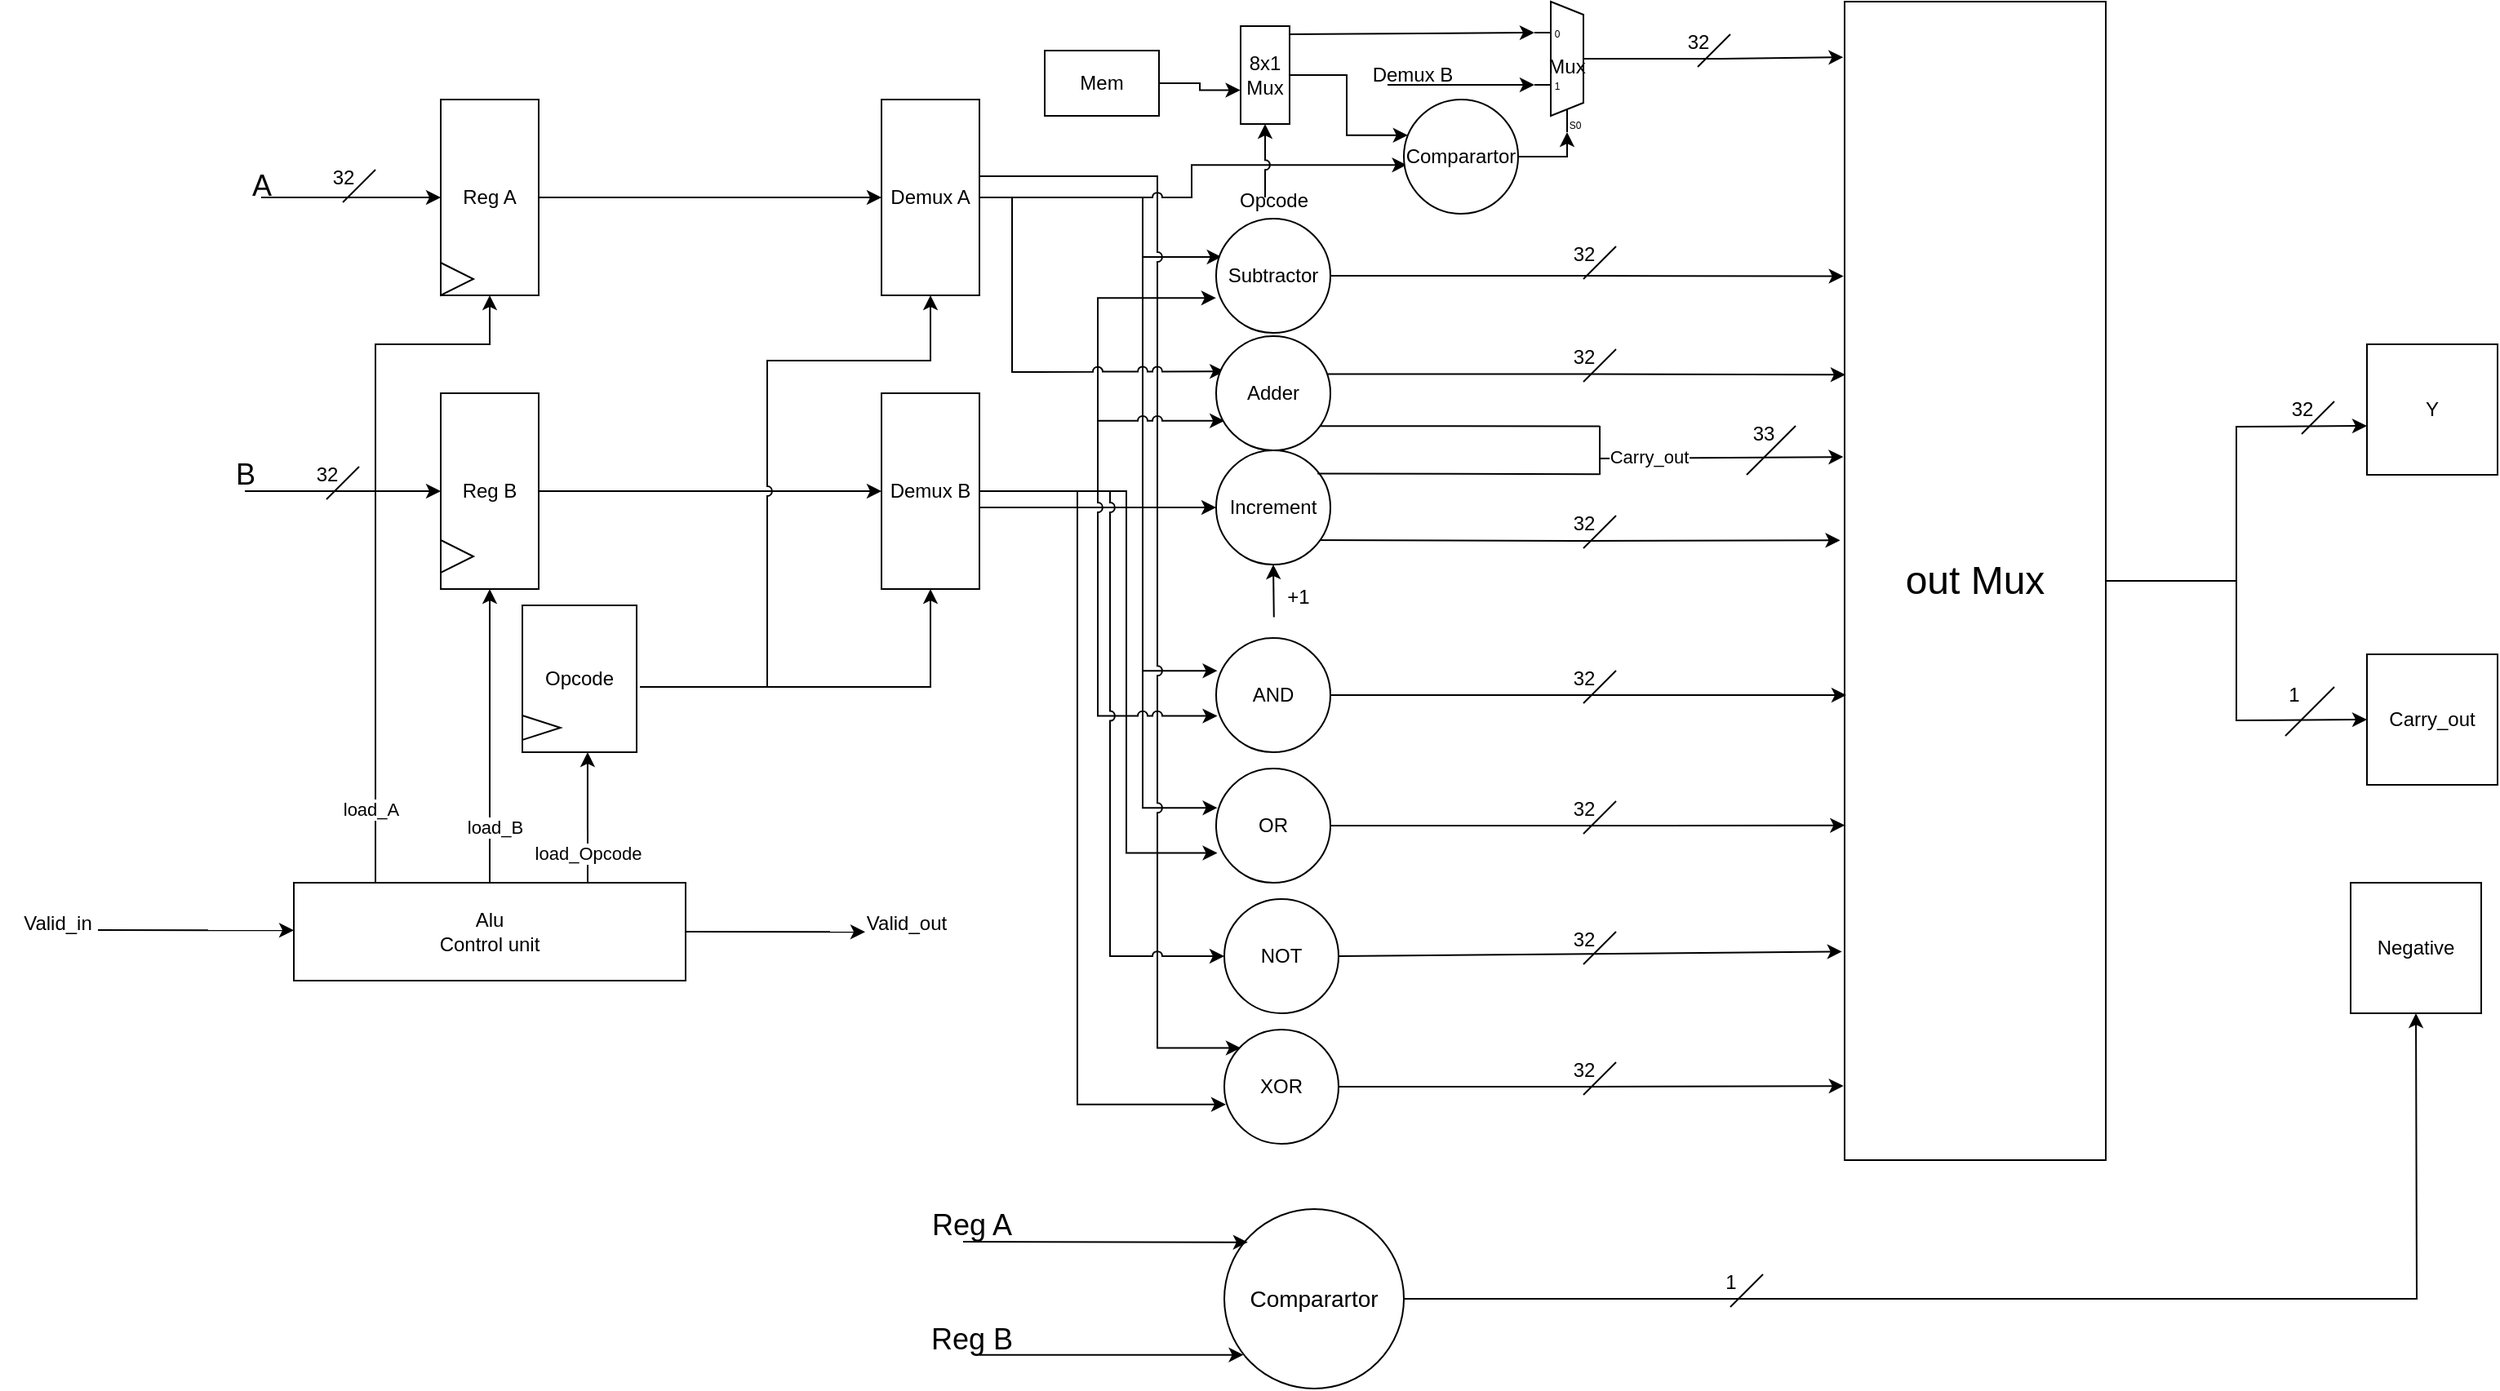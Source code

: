 <mxfile version="26.1.2">
  <diagram name="Page-1" id="53TEYDo6qviIUdf_4lef">
    <mxGraphModel dx="3024" dy="1652" grid="1" gridSize="10" guides="1" tooltips="1" connect="1" arrows="1" fold="1" page="1" pageScale="1" pageWidth="2336" pageHeight="1654" math="0" shadow="0">
      <root>
        <mxCell id="0" />
        <mxCell id="1" parent="0" />
        <mxCell id="QgVTkhxCrHXW8KOB9V6D-4" value="" style="group" vertex="1" connectable="0" parent="1">
          <mxGeometry x="570" y="360" width="60" height="120" as="geometry" />
        </mxCell>
        <mxCell id="QgVTkhxCrHXW8KOB9V6D-1" value="Reg A" style="rounded=0;whiteSpace=wrap;html=1;direction=south;movable=1;resizable=1;rotatable=1;deletable=1;editable=1;locked=0;connectable=1;container=0;" vertex="1" parent="QgVTkhxCrHXW8KOB9V6D-4">
          <mxGeometry y="-10" width="60" height="120" as="geometry" />
        </mxCell>
        <mxCell id="QgVTkhxCrHXW8KOB9V6D-2" value="" style="triangle;whiteSpace=wrap;html=1;movable=1;resizable=1;rotatable=1;deletable=1;editable=1;locked=0;connectable=1;container=0;" vertex="1" parent="QgVTkhxCrHXW8KOB9V6D-4">
          <mxGeometry y="90" width="20" height="20" as="geometry" />
        </mxCell>
        <mxCell id="QgVTkhxCrHXW8KOB9V6D-5" value="" style="group" vertex="1" connectable="0" parent="1">
          <mxGeometry x="570" y="530" width="60" height="120" as="geometry" />
        </mxCell>
        <mxCell id="QgVTkhxCrHXW8KOB9V6D-6" value="Reg B" style="rounded=0;whiteSpace=wrap;html=1;direction=south;movable=1;resizable=1;rotatable=1;deletable=1;editable=1;locked=0;connectable=1;container=0;" vertex="1" parent="QgVTkhxCrHXW8KOB9V6D-5">
          <mxGeometry width="60" height="120" as="geometry" />
        </mxCell>
        <mxCell id="QgVTkhxCrHXW8KOB9V6D-7" value="" style="triangle;whiteSpace=wrap;html=1;movable=1;resizable=1;rotatable=1;deletable=1;editable=1;locked=0;connectable=1;container=0;" vertex="1" parent="QgVTkhxCrHXW8KOB9V6D-5">
          <mxGeometry y="90" width="20" height="20" as="geometry" />
        </mxCell>
        <mxCell id="QgVTkhxCrHXW8KOB9V6D-14" style="edgeStyle=orthogonalEdgeStyle;rounded=0;orthogonalLoop=1;jettySize=auto;html=1;exitX=0.75;exitY=1;exitDx=0;exitDy=0;entryX=1;entryY=0.5;entryDx=0;entryDy=0;jumpStyle=arc;" edge="1" parent="1" target="QgVTkhxCrHXW8KOB9V6D-1">
          <mxGeometry relative="1" as="geometry">
            <mxPoint x="530" y="830" as="sourcePoint" />
            <mxPoint x="607.5" y="470" as="targetPoint" />
            <Array as="points">
              <mxPoint x="530" y="500" />
              <mxPoint x="600" y="500" />
            </Array>
          </mxGeometry>
        </mxCell>
        <mxCell id="QgVTkhxCrHXW8KOB9V6D-27" value="load_A" style="edgeLabel;html=1;align=center;verticalAlign=middle;resizable=0;points=[];" vertex="1" connectable="0" parent="QgVTkhxCrHXW8KOB9V6D-14">
          <mxGeometry x="-0.791" y="3" relative="1" as="geometry">
            <mxPoint as="offset" />
          </mxGeometry>
        </mxCell>
        <mxCell id="QgVTkhxCrHXW8KOB9V6D-23" style="edgeStyle=orthogonalEdgeStyle;rounded=0;orthogonalLoop=1;jettySize=auto;html=1;entryX=1;entryY=0.5;entryDx=0;entryDy=0;" edge="1" parent="1" source="QgVTkhxCrHXW8KOB9V6D-8" target="QgVTkhxCrHXW8KOB9V6D-6">
          <mxGeometry relative="1" as="geometry" />
        </mxCell>
        <mxCell id="QgVTkhxCrHXW8KOB9V6D-28" value="load_B" style="edgeLabel;html=1;align=center;verticalAlign=middle;resizable=0;points=[];" vertex="1" connectable="0" parent="QgVTkhxCrHXW8KOB9V6D-23">
          <mxGeometry x="-0.62" y="-3" relative="1" as="geometry">
            <mxPoint as="offset" />
          </mxGeometry>
        </mxCell>
        <mxCell id="QgVTkhxCrHXW8KOB9V6D-25" style="edgeStyle=orthogonalEdgeStyle;rounded=0;orthogonalLoop=1;jettySize=auto;html=1;exitX=0.25;exitY=1;exitDx=0;exitDy=0;entryX=1;entryY=0.429;entryDx=0;entryDy=0;entryPerimeter=0;" edge="1" parent="1" source="QgVTkhxCrHXW8KOB9V6D-8" target="QgVTkhxCrHXW8KOB9V6D-156">
          <mxGeometry relative="1" as="geometry">
            <mxPoint x="660" y="750" as="targetPoint" />
          </mxGeometry>
        </mxCell>
        <mxCell id="QgVTkhxCrHXW8KOB9V6D-29" value="load_Opcode" style="edgeLabel;html=1;align=center;verticalAlign=middle;resizable=0;points=[];" vertex="1" connectable="0" parent="QgVTkhxCrHXW8KOB9V6D-25">
          <mxGeometry x="-0.556" relative="1" as="geometry">
            <mxPoint as="offset" />
          </mxGeometry>
        </mxCell>
        <mxCell id="QgVTkhxCrHXW8KOB9V6D-8" value="&lt;div&gt;Alu&lt;/div&gt;Control unit" style="rounded=0;whiteSpace=wrap;html=1;direction=west;" vertex="1" parent="1">
          <mxGeometry x="480" y="830" width="240" height="60" as="geometry" />
        </mxCell>
        <mxCell id="QgVTkhxCrHXW8KOB9V6D-10" value="" style="endArrow=classic;html=1;rounded=0;" edge="1" parent="1">
          <mxGeometry width="50" height="50" relative="1" as="geometry">
            <mxPoint x="460" y="410" as="sourcePoint" />
            <mxPoint x="570" y="410" as="targetPoint" />
          </mxGeometry>
        </mxCell>
        <mxCell id="QgVTkhxCrHXW8KOB9V6D-11" value="&lt;font style=&quot;font-size: 18px;&quot;&gt;A&lt;/font&gt;" style="text;html=1;align=center;verticalAlign=middle;resizable=0;points=[];autosize=1;strokeColor=none;fillColor=none;" vertex="1" parent="1">
          <mxGeometry x="440" y="383" width="40" height="40" as="geometry" />
        </mxCell>
        <mxCell id="QgVTkhxCrHXW8KOB9V6D-12" value="" style="endArrow=classic;html=1;rounded=0;entryX=0.5;entryY=1;entryDx=0;entryDy=0;exitX=0.5;exitY=0.75;exitDx=0;exitDy=0;exitPerimeter=0;" edge="1" parent="1" source="QgVTkhxCrHXW8KOB9V6D-13" target="QgVTkhxCrHXW8KOB9V6D-6">
          <mxGeometry width="50" height="50" relative="1" as="geometry">
            <mxPoint x="480" y="590" as="sourcePoint" />
            <mxPoint x="560" y="680" as="targetPoint" />
          </mxGeometry>
        </mxCell>
        <mxCell id="QgVTkhxCrHXW8KOB9V6D-13" value="&lt;font style=&quot;font-size: 18px;&quot;&gt;B&lt;/font&gt;" style="text;html=1;align=center;verticalAlign=middle;resizable=0;points=[];autosize=1;strokeColor=none;fillColor=none;" vertex="1" parent="1">
          <mxGeometry x="430" y="560" width="40" height="40" as="geometry" />
        </mxCell>
        <mxCell id="QgVTkhxCrHXW8KOB9V6D-16" value="" style="endArrow=none;html=1;rounded=0;" edge="1" parent="1">
          <mxGeometry width="50" height="50" relative="1" as="geometry">
            <mxPoint x="530" y="393" as="sourcePoint" />
            <mxPoint x="510" y="413" as="targetPoint" />
          </mxGeometry>
        </mxCell>
        <mxCell id="QgVTkhxCrHXW8KOB9V6D-17" value="32" style="text;html=1;align=center;verticalAlign=middle;resizable=0;points=[];autosize=1;strokeColor=none;fillColor=none;" vertex="1" parent="1">
          <mxGeometry x="490" y="383" width="40" height="30" as="geometry" />
        </mxCell>
        <mxCell id="QgVTkhxCrHXW8KOB9V6D-18" value="" style="endArrow=none;html=1;rounded=0;" edge="1" parent="1">
          <mxGeometry width="50" height="50" relative="1" as="geometry">
            <mxPoint x="520" y="575" as="sourcePoint" />
            <mxPoint x="500" y="595" as="targetPoint" />
          </mxGeometry>
        </mxCell>
        <mxCell id="QgVTkhxCrHXW8KOB9V6D-19" value="32" style="text;html=1;align=center;verticalAlign=middle;resizable=0;points=[];autosize=1;strokeColor=none;fillColor=none;" vertex="1" parent="1">
          <mxGeometry x="480" y="565" width="40" height="30" as="geometry" />
        </mxCell>
        <mxCell id="QgVTkhxCrHXW8KOB9V6D-38" style="edgeStyle=orthogonalEdgeStyle;rounded=0;orthogonalLoop=1;jettySize=auto;html=1;entryX=1;entryY=0.5;entryDx=0;entryDy=0;" edge="1" parent="1" target="QgVTkhxCrHXW8KOB9V6D-34">
          <mxGeometry relative="1" as="geometry">
            <mxPoint x="692" y="710" as="sourcePoint" />
            <Array as="points">
              <mxPoint x="702" y="710" />
              <mxPoint x="870" y="710" />
            </Array>
          </mxGeometry>
        </mxCell>
        <mxCell id="QgVTkhxCrHXW8KOB9V6D-47" style="edgeStyle=orthogonalEdgeStyle;rounded=0;orthogonalLoop=1;jettySize=auto;html=1;entryX=0.048;entryY=0.335;entryDx=0;entryDy=0;entryPerimeter=0;" edge="1" parent="1" source="QgVTkhxCrHXW8KOB9V6D-32" target="QgVTkhxCrHXW8KOB9V6D-132">
          <mxGeometry relative="1" as="geometry">
            <mxPoint x="1020" y="452.25" as="targetPoint" />
            <Array as="points">
              <mxPoint x="1000" y="410" />
              <mxPoint x="1000" y="447" />
            </Array>
          </mxGeometry>
        </mxCell>
        <mxCell id="QgVTkhxCrHXW8KOB9V6D-57" style="edgeStyle=orthogonalEdgeStyle;rounded=0;orthogonalLoop=1;jettySize=auto;html=1;entryX=0.011;entryY=0.287;entryDx=0;entryDy=0;entryPerimeter=0;jumpStyle=arc;" edge="1" parent="1" source="QgVTkhxCrHXW8KOB9V6D-32" target="QgVTkhxCrHXW8KOB9V6D-142">
          <mxGeometry relative="1" as="geometry">
            <mxPoint x="1020" y="689.25" as="targetPoint" />
            <Array as="points">
              <mxPoint x="1000" y="410" />
              <mxPoint x="1000" y="700" />
            </Array>
          </mxGeometry>
        </mxCell>
        <mxCell id="QgVTkhxCrHXW8KOB9V6D-59" style="edgeStyle=orthogonalEdgeStyle;rounded=0;orthogonalLoop=1;jettySize=auto;html=1;entryX=0.011;entryY=0.344;entryDx=0;entryDy=0;entryPerimeter=0;" edge="1" parent="1" source="QgVTkhxCrHXW8KOB9V6D-32" target="QgVTkhxCrHXW8KOB9V6D-143">
          <mxGeometry relative="1" as="geometry">
            <mxPoint x="1015" y="779.25" as="targetPoint" />
            <Array as="points">
              <mxPoint x="1000" y="410" />
              <mxPoint x="1000" y="784" />
            </Array>
          </mxGeometry>
        </mxCell>
        <mxCell id="QgVTkhxCrHXW8KOB9V6D-63" style="edgeStyle=orthogonalEdgeStyle;rounded=0;orthogonalLoop=1;jettySize=auto;html=1;entryX=0.014;entryY=0.347;entryDx=0;entryDy=0;entryPerimeter=0;jumpStyle=arc;exitX=0.407;exitY=0;exitDx=0;exitDy=0;exitPerimeter=0;" edge="1" parent="1" source="QgVTkhxCrHXW8KOB9V6D-32">
          <mxGeometry relative="1" as="geometry">
            <mxPoint x="909.02" y="396.997" as="sourcePoint" />
            <mxPoint x="1060" y="931.26" as="targetPoint" />
            <Array as="points">
              <mxPoint x="900" y="397" />
              <mxPoint x="1009" y="397" />
              <mxPoint x="1009" y="931" />
            </Array>
          </mxGeometry>
        </mxCell>
        <mxCell id="QgVTkhxCrHXW8KOB9V6D-72" style="edgeStyle=orthogonalEdgeStyle;rounded=0;orthogonalLoop=1;jettySize=auto;html=1;entryX=0.026;entryY=0.573;entryDx=0;entryDy=0;entryPerimeter=0;jumpStyle=arc;" edge="1" parent="1" source="QgVTkhxCrHXW8KOB9V6D-32" target="QgVTkhxCrHXW8KOB9V6D-159">
          <mxGeometry relative="1" as="geometry">
            <mxPoint x="1150" y="390.25" as="targetPoint" />
          </mxGeometry>
        </mxCell>
        <mxCell id="QgVTkhxCrHXW8KOB9V6D-32" value="Demux A" style="rounded=0;whiteSpace=wrap;html=1;direction=south;" vertex="1" parent="1">
          <mxGeometry x="840" y="350" width="60" height="120" as="geometry" />
        </mxCell>
        <mxCell id="QgVTkhxCrHXW8KOB9V6D-33" style="edgeStyle=orthogonalEdgeStyle;rounded=0;orthogonalLoop=1;jettySize=auto;html=1;entryX=0.5;entryY=1;entryDx=0;entryDy=0;" edge="1" parent="1" source="QgVTkhxCrHXW8KOB9V6D-1" target="QgVTkhxCrHXW8KOB9V6D-32">
          <mxGeometry relative="1" as="geometry" />
        </mxCell>
        <mxCell id="QgVTkhxCrHXW8KOB9V6D-48" style="edgeStyle=orthogonalEdgeStyle;rounded=0;orthogonalLoop=1;jettySize=auto;html=1;entryX=-0.001;entryY=0.694;entryDx=0;entryDy=0;entryPerimeter=0;" edge="1" parent="1" source="QgVTkhxCrHXW8KOB9V6D-34" target="QgVTkhxCrHXW8KOB9V6D-132">
          <mxGeometry relative="1" as="geometry">
            <mxPoint x="1020" y="470.75" as="targetPoint" />
          </mxGeometry>
        </mxCell>
        <mxCell id="QgVTkhxCrHXW8KOB9V6D-53" style="edgeStyle=orthogonalEdgeStyle;rounded=0;orthogonalLoop=1;jettySize=auto;html=1;entryX=0.073;entryY=0.741;entryDx=0;entryDy=0;entryPerimeter=0;jumpStyle=arc;" edge="1" parent="1" source="QgVTkhxCrHXW8KOB9V6D-34" target="QgVTkhxCrHXW8KOB9V6D-133">
          <mxGeometry relative="1" as="geometry">
            <mxPoint x="1020" y="520.75" as="targetPoint" />
          </mxGeometry>
        </mxCell>
        <mxCell id="QgVTkhxCrHXW8KOB9V6D-54" style="edgeStyle=orthogonalEdgeStyle;rounded=0;orthogonalLoop=1;jettySize=auto;html=1;entryX=0;entryY=0.5;entryDx=0;entryDy=0;" edge="1" parent="1" source="QgVTkhxCrHXW8KOB9V6D-34" target="QgVTkhxCrHXW8KOB9V6D-137">
          <mxGeometry relative="1" as="geometry">
            <mxPoint x="1020" y="627.5" as="targetPoint" />
            <Array as="points">
              <mxPoint x="1045" y="600" />
              <mxPoint x="1045" y="600" />
            </Array>
          </mxGeometry>
        </mxCell>
        <mxCell id="QgVTkhxCrHXW8KOB9V6D-58" style="edgeStyle=orthogonalEdgeStyle;rounded=0;orthogonalLoop=1;jettySize=auto;html=1;entryX=0.011;entryY=0.683;entryDx=0;entryDy=0;entryPerimeter=0;jumpStyle=arc;" edge="1" parent="1" source="QgVTkhxCrHXW8KOB9V6D-34" target="QgVTkhxCrHXW8KOB9V6D-142">
          <mxGeometry relative="1" as="geometry">
            <mxPoint x="1020" y="707.75" as="targetPoint" />
          </mxGeometry>
        </mxCell>
        <mxCell id="QgVTkhxCrHXW8KOB9V6D-60" style="edgeStyle=orthogonalEdgeStyle;rounded=0;orthogonalLoop=1;jettySize=auto;html=1;entryX=0.011;entryY=0.74;entryDx=0;entryDy=0;entryPerimeter=0;" edge="1" parent="1" source="QgVTkhxCrHXW8KOB9V6D-34" target="QgVTkhxCrHXW8KOB9V6D-143">
          <mxGeometry relative="1" as="geometry">
            <mxPoint x="1015" y="797.75" as="targetPoint" />
            <Array as="points">
              <mxPoint x="990" y="590" />
              <mxPoint x="990" y="812" />
            </Array>
          </mxGeometry>
        </mxCell>
        <mxCell id="QgVTkhxCrHXW8KOB9V6D-62" style="edgeStyle=orthogonalEdgeStyle;rounded=0;orthogonalLoop=1;jettySize=auto;html=1;entryX=0;entryY=0.5;entryDx=0;entryDy=0;jumpStyle=arc;" edge="1" parent="1" source="QgVTkhxCrHXW8KOB9V6D-34" target="QgVTkhxCrHXW8KOB9V6D-146">
          <mxGeometry relative="1" as="geometry">
            <mxPoint x="1015" y="869.25" as="targetPoint" />
            <Array as="points">
              <mxPoint x="980" y="590" />
              <mxPoint x="980" y="875" />
            </Array>
          </mxGeometry>
        </mxCell>
        <mxCell id="QgVTkhxCrHXW8KOB9V6D-64" style="edgeStyle=orthogonalEdgeStyle;rounded=0;orthogonalLoop=1;jettySize=auto;html=1;entryX=0.014;entryY=0.656;entryDx=0;entryDy=0;entryPerimeter=0;" edge="1" parent="1" source="QgVTkhxCrHXW8KOB9V6D-34" target="QgVTkhxCrHXW8KOB9V6D-147">
          <mxGeometry relative="1" as="geometry">
            <mxPoint x="1020" y="977.75" as="targetPoint" />
            <Array as="points">
              <mxPoint x="960" y="590" />
              <mxPoint x="960" y="966" />
            </Array>
          </mxGeometry>
        </mxCell>
        <mxCell id="QgVTkhxCrHXW8KOB9V6D-34" value="Demux B" style="rounded=0;whiteSpace=wrap;html=1;direction=south;" vertex="1" parent="1">
          <mxGeometry x="840" y="530" width="60" height="120" as="geometry" />
        </mxCell>
        <mxCell id="QgVTkhxCrHXW8KOB9V6D-35" style="edgeStyle=orthogonalEdgeStyle;rounded=0;orthogonalLoop=1;jettySize=auto;html=1;entryX=0.5;entryY=1;entryDx=0;entryDy=0;" edge="1" parent="1" source="QgVTkhxCrHXW8KOB9V6D-6" target="QgVTkhxCrHXW8KOB9V6D-34">
          <mxGeometry relative="1" as="geometry" />
        </mxCell>
        <mxCell id="QgVTkhxCrHXW8KOB9V6D-39" value="" style="endArrow=classic;html=1;rounded=0;entryX=1;entryY=0.5;entryDx=0;entryDy=0;jumpStyle=arc;" edge="1" parent="1" target="QgVTkhxCrHXW8KOB9V6D-32">
          <mxGeometry width="50" height="50" relative="1" as="geometry">
            <mxPoint x="770" y="710" as="sourcePoint" />
            <mxPoint x="860" y="470" as="targetPoint" />
            <Array as="points">
              <mxPoint x="770" y="510" />
              <mxPoint x="870" y="510" />
            </Array>
          </mxGeometry>
        </mxCell>
        <mxCell id="QgVTkhxCrHXW8KOB9V6D-49" value="" style="endArrow=classic;html=1;rounded=0;entryX=0.073;entryY=0.308;entryDx=0;entryDy=0;jumpStyle=arc;entryPerimeter=0;" edge="1" parent="1" target="QgVTkhxCrHXW8KOB9V6D-133">
          <mxGeometry width="50" height="50" relative="1" as="geometry">
            <mxPoint x="920" y="410" as="sourcePoint" />
            <mxPoint x="1020" y="502.25" as="targetPoint" />
            <Array as="points">
              <mxPoint x="920" y="517" />
            </Array>
          </mxGeometry>
        </mxCell>
        <mxCell id="QgVTkhxCrHXW8KOB9V6D-51" value="+1" style="text;html=1;align=center;verticalAlign=middle;resizable=0;points=[];autosize=1;strokeColor=none;fillColor=none;" vertex="1" parent="1">
          <mxGeometry x="1075" y="640" width="40" height="30" as="geometry" />
        </mxCell>
        <mxCell id="QgVTkhxCrHXW8KOB9V6D-65" value="Mem" style="rounded=0;whiteSpace=wrap;html=1;" vertex="1" parent="1">
          <mxGeometry x="940" y="320" width="70" height="40" as="geometry" />
        </mxCell>
        <mxCell id="QgVTkhxCrHXW8KOB9V6D-71" style="edgeStyle=orthogonalEdgeStyle;rounded=0;orthogonalLoop=1;jettySize=auto;html=1;entryX=0.034;entryY=0.313;entryDx=0;entryDy=0;exitX=0.5;exitY=0;exitDx=0;exitDy=0;entryPerimeter=0;" edge="1" parent="1" source="QgVTkhxCrHXW8KOB9V6D-131" target="QgVTkhxCrHXW8KOB9V6D-159">
          <mxGeometry relative="1" as="geometry">
            <mxPoint x="1100.0" y="325" as="sourcePoint" />
            <mxPoint x="1150" y="376.75" as="targetPoint" />
          </mxGeometry>
        </mxCell>
        <mxCell id="QgVTkhxCrHXW8KOB9V6D-67" style="edgeStyle=orthogonalEdgeStyle;rounded=0;orthogonalLoop=1;jettySize=auto;html=1;entryX=0.655;entryY=1.007;entryDx=0;entryDy=0;entryPerimeter=0;" edge="1" parent="1" source="QgVTkhxCrHXW8KOB9V6D-65" target="QgVTkhxCrHXW8KOB9V6D-131">
          <mxGeometry relative="1" as="geometry">
            <mxPoint x="1050" y="340" as="targetPoint" />
          </mxGeometry>
        </mxCell>
        <mxCell id="QgVTkhxCrHXW8KOB9V6D-68" value="" style="endArrow=classic;html=1;rounded=0;entryX=1;entryY=0.5;entryDx=0;entryDy=0;jumpStyle=arc;" edge="1" parent="1" target="QgVTkhxCrHXW8KOB9V6D-131">
          <mxGeometry width="50" height="50" relative="1" as="geometry">
            <mxPoint x="1075" y="410" as="sourcePoint" />
            <mxPoint x="1080" y="370" as="targetPoint" />
          </mxGeometry>
        </mxCell>
        <mxCell id="QgVTkhxCrHXW8KOB9V6D-69" value="Opcode" style="text;html=1;align=center;verticalAlign=middle;resizable=0;points=[];autosize=1;strokeColor=none;fillColor=none;" vertex="1" parent="1">
          <mxGeometry x="1045" y="397" width="70" height="30" as="geometry" />
        </mxCell>
        <mxCell id="QgVTkhxCrHXW8KOB9V6D-73" value="Mux" style="shadow=0;dashed=0;align=center;html=1;strokeWidth=1;shape=mxgraph.electrical.abstract.mux2;whiteSpace=wrap;" vertex="1" parent="1">
          <mxGeometry x="1240" y="290" width="40" height="80" as="geometry" />
        </mxCell>
        <mxCell id="QgVTkhxCrHXW8KOB9V6D-74" style="edgeStyle=orthogonalEdgeStyle;rounded=0;orthogonalLoop=1;jettySize=auto;html=1;entryX=0.25;entryY=1;entryDx=10;entryDy=0;entryPerimeter=0;exitX=1;exitY=0.5;exitDx=0;exitDy=0;" edge="1" parent="1" source="QgVTkhxCrHXW8KOB9V6D-159" target="QgVTkhxCrHXW8KOB9V6D-73">
          <mxGeometry relative="1" as="geometry">
            <mxPoint x="1230" y="383.515" as="sourcePoint" />
          </mxGeometry>
        </mxCell>
        <mxCell id="QgVTkhxCrHXW8KOB9V6D-78" value="" style="endArrow=classic;html=1;rounded=0;entryX=0;entryY=0.2;entryDx=0;entryDy=3;entryPerimeter=0;exitX=0.5;exitY=0;exitDx=0;exitDy=0;" edge="1" parent="1" source="QgVTkhxCrHXW8KOB9V6D-131" target="QgVTkhxCrHXW8KOB9V6D-73">
          <mxGeometry width="50" height="50" relative="1" as="geometry">
            <mxPoint x="1095.52" y="324.96" as="sourcePoint" />
            <mxPoint x="1285" y="380" as="targetPoint" />
            <Array as="points">
              <mxPoint x="1090" y="310" />
            </Array>
          </mxGeometry>
        </mxCell>
        <mxCell id="QgVTkhxCrHXW8KOB9V6D-80" value="" style="endArrow=classic;html=1;rounded=0;entryX=0;entryY=0.6;entryDx=0;entryDy=3;entryPerimeter=0;" edge="1" parent="1" target="QgVTkhxCrHXW8KOB9V6D-73">
          <mxGeometry width="50" height="50" relative="1" as="geometry">
            <mxPoint x="1150" y="341" as="sourcePoint" />
            <mxPoint x="1185" y="390" as="targetPoint" />
          </mxGeometry>
        </mxCell>
        <mxCell id="QgVTkhxCrHXW8KOB9V6D-81" value="Demux B" style="text;html=1;align=center;verticalAlign=middle;resizable=0;points=[];autosize=1;strokeColor=none;fillColor=none;" vertex="1" parent="1">
          <mxGeometry x="1130" y="320" width="70" height="30" as="geometry" />
        </mxCell>
        <mxCell id="QgVTkhxCrHXW8KOB9V6D-99" style="edgeStyle=orthogonalEdgeStyle;rounded=0;orthogonalLoop=1;jettySize=auto;html=1;entryX=0.5;entryY=1;entryDx=0;entryDy=0;" edge="1" parent="1" source="QgVTkhxCrHXW8KOB9V6D-82">
          <mxGeometry relative="1" as="geometry">
            <mxPoint x="1750" y="550" as="targetPoint" />
          </mxGeometry>
        </mxCell>
        <mxCell id="QgVTkhxCrHXW8KOB9V6D-130" style="edgeStyle=orthogonalEdgeStyle;rounded=0;orthogonalLoop=1;jettySize=auto;html=1;entryX=0.5;entryY=1;entryDx=0;entryDy=0;" edge="1" parent="1" source="QgVTkhxCrHXW8KOB9V6D-82">
          <mxGeometry relative="1" as="geometry">
            <mxPoint x="1750" y="730" as="targetPoint" />
          </mxGeometry>
        </mxCell>
        <mxCell id="QgVTkhxCrHXW8KOB9V6D-82" value="&lt;font style=&quot;font-size: 24px;&quot;&gt;out Mux&lt;/font&gt;" style="rounded=0;whiteSpace=wrap;html=1;direction=south;" vertex="1" parent="1">
          <mxGeometry x="1430" y="290" width="160" height="710" as="geometry" />
        </mxCell>
        <mxCell id="QgVTkhxCrHXW8KOB9V6D-83" style="edgeStyle=orthogonalEdgeStyle;rounded=0;orthogonalLoop=1;jettySize=auto;html=1;entryX=0.048;entryY=1.005;entryDx=0;entryDy=0;entryPerimeter=0;exitX=1;exitY=0.5;exitDx=0;exitDy=-5;exitPerimeter=0;" edge="1" parent="1" source="QgVTkhxCrHXW8KOB9V6D-73" target="QgVTkhxCrHXW8KOB9V6D-82">
          <mxGeometry relative="1" as="geometry" />
        </mxCell>
        <mxCell id="QgVTkhxCrHXW8KOB9V6D-84" style="edgeStyle=orthogonalEdgeStyle;rounded=0;orthogonalLoop=1;jettySize=auto;html=1;entryX=0.237;entryY=1.004;entryDx=0;entryDy=0;entryPerimeter=0;exitX=1;exitY=0.5;exitDx=0;exitDy=0;" edge="1" parent="1" source="QgVTkhxCrHXW8KOB9V6D-132" target="QgVTkhxCrHXW8KOB9V6D-82">
          <mxGeometry relative="1" as="geometry">
            <mxPoint x="1140" y="461.476" as="sourcePoint" />
          </mxGeometry>
        </mxCell>
        <mxCell id="QgVTkhxCrHXW8KOB9V6D-85" style="edgeStyle=orthogonalEdgeStyle;rounded=0;orthogonalLoop=1;jettySize=auto;html=1;exitX=0.963;exitY=0.333;exitDx=0;exitDy=0;entryX=0.322;entryY=0.997;entryDx=0;entryDy=0;entryPerimeter=0;exitPerimeter=0;" edge="1" parent="1" source="QgVTkhxCrHXW8KOB9V6D-133" target="QgVTkhxCrHXW8KOB9V6D-82">
          <mxGeometry relative="1" as="geometry">
            <mxPoint x="1140" y="502.25" as="sourcePoint" />
          </mxGeometry>
        </mxCell>
        <mxCell id="QgVTkhxCrHXW8KOB9V6D-89" style="edgeStyle=orthogonalEdgeStyle;rounded=0;orthogonalLoop=1;jettySize=auto;html=1;exitX=0.963;exitY=0.285;exitDx=0;exitDy=0;exitPerimeter=0;entryX=0.465;entryY=1.017;entryDx=0;entryDy=0;entryPerimeter=0;" edge="1" parent="1" target="QgVTkhxCrHXW8KOB9V6D-82">
          <mxGeometry relative="1" as="geometry">
            <mxPoint x="1101.21" y="620" as="sourcePoint" />
            <mxPoint x="1418.8" y="620.05" as="targetPoint" />
          </mxGeometry>
        </mxCell>
        <mxCell id="QgVTkhxCrHXW8KOB9V6D-90" style="edgeStyle=orthogonalEdgeStyle;rounded=0;orthogonalLoop=1;jettySize=auto;html=1;exitX=1;exitY=0.5;exitDx=0;exitDy=0;" edge="1" parent="1" source="QgVTkhxCrHXW8KOB9V6D-142">
          <mxGeometry relative="1" as="geometry">
            <mxPoint x="1140" y="698.5" as="sourcePoint" />
            <mxPoint x="1431" y="715" as="targetPoint" />
          </mxGeometry>
        </mxCell>
        <mxCell id="QgVTkhxCrHXW8KOB9V6D-91" style="edgeStyle=orthogonalEdgeStyle;rounded=0;orthogonalLoop=1;jettySize=auto;html=1;entryX=0.711;entryY=0.999;entryDx=0;entryDy=0;entryPerimeter=0;exitX=1;exitY=0.5;exitDx=0;exitDy=0;" edge="1" parent="1" source="QgVTkhxCrHXW8KOB9V6D-143" target="QgVTkhxCrHXW8KOB9V6D-82">
          <mxGeometry relative="1" as="geometry">
            <mxPoint x="1135" y="788.524" as="sourcePoint" />
          </mxGeometry>
        </mxCell>
        <mxCell id="QgVTkhxCrHXW8KOB9V6D-93" style="edgeStyle=orthogonalEdgeStyle;rounded=0;orthogonalLoop=1;jettySize=auto;html=1;entryX=0.936;entryY=1.004;entryDx=0;entryDy=0;entryPerimeter=0;exitX=1;exitY=0.5;exitDx=0;exitDy=0;" edge="1" parent="1" source="QgVTkhxCrHXW8KOB9V6D-147" target="QgVTkhxCrHXW8KOB9V6D-82">
          <mxGeometry relative="1" as="geometry">
            <mxPoint x="1140" y="968.524" as="sourcePoint" />
          </mxGeometry>
        </mxCell>
        <mxCell id="QgVTkhxCrHXW8KOB9V6D-131" value="8x1&lt;br&gt;Mux" style="rounded=0;whiteSpace=wrap;html=1;direction=south;" vertex="1" parent="1">
          <mxGeometry x="1060" y="305" width="30" height="60" as="geometry" />
        </mxCell>
        <mxCell id="QgVTkhxCrHXW8KOB9V6D-132" value="Subtractor" style="ellipse;whiteSpace=wrap;html=1;aspect=fixed;" vertex="1" parent="1">
          <mxGeometry x="1045" y="423" width="70" height="70" as="geometry" />
        </mxCell>
        <mxCell id="QgVTkhxCrHXW8KOB9V6D-133" value="Adder" style="ellipse;whiteSpace=wrap;html=1;aspect=fixed;" vertex="1" parent="1">
          <mxGeometry x="1045" y="495" width="70" height="70" as="geometry" />
        </mxCell>
        <mxCell id="QgVTkhxCrHXW8KOB9V6D-137" value="Increment" style="ellipse;whiteSpace=wrap;html=1;aspect=fixed;" vertex="1" parent="1">
          <mxGeometry x="1045" y="565" width="70" height="70" as="geometry" />
        </mxCell>
        <mxCell id="QgVTkhxCrHXW8KOB9V6D-138" value="" style="endArrow=classic;html=1;rounded=0;entryX=0.5;entryY=1;entryDx=0;entryDy=0;exitX=0.135;exitY=0.907;exitDx=0;exitDy=0;exitPerimeter=0;" edge="1" parent="1" source="QgVTkhxCrHXW8KOB9V6D-51" target="QgVTkhxCrHXW8KOB9V6D-137">
          <mxGeometry width="50" height="50" relative="1" as="geometry">
            <mxPoint x="1080" y="640" as="sourcePoint" />
            <mxPoint x="1275" y="640" as="targetPoint" />
          </mxGeometry>
        </mxCell>
        <mxCell id="QgVTkhxCrHXW8KOB9V6D-142" value="AND" style="ellipse;whiteSpace=wrap;html=1;aspect=fixed;" vertex="1" parent="1">
          <mxGeometry x="1045" y="680" width="70" height="70" as="geometry" />
        </mxCell>
        <mxCell id="QgVTkhxCrHXW8KOB9V6D-143" value="OR" style="ellipse;whiteSpace=wrap;html=1;aspect=fixed;" vertex="1" parent="1">
          <mxGeometry x="1045" y="760" width="70" height="70" as="geometry" />
        </mxCell>
        <mxCell id="QgVTkhxCrHXW8KOB9V6D-146" value="NOT" style="ellipse;whiteSpace=wrap;html=1;aspect=fixed;" vertex="1" parent="1">
          <mxGeometry x="1050" y="840" width="70" height="70" as="geometry" />
        </mxCell>
        <mxCell id="QgVTkhxCrHXW8KOB9V6D-147" value="XOR" style="ellipse;whiteSpace=wrap;html=1;aspect=fixed;" vertex="1" parent="1">
          <mxGeometry x="1050" y="920" width="70" height="70" as="geometry" />
        </mxCell>
        <mxCell id="QgVTkhxCrHXW8KOB9V6D-148" value="" style="endArrow=classic;html=1;rounded=0;entryX=0.82;entryY=1.01;entryDx=0;entryDy=0;entryPerimeter=0;exitX=1;exitY=0.5;exitDx=0;exitDy=0;" edge="1" parent="1" source="QgVTkhxCrHXW8KOB9V6D-146" target="QgVTkhxCrHXW8KOB9V6D-82">
          <mxGeometry width="50" height="50" relative="1" as="geometry">
            <mxPoint x="1330" y="830" as="sourcePoint" />
            <mxPoint x="1525" y="830" as="targetPoint" />
          </mxGeometry>
        </mxCell>
        <mxCell id="QgVTkhxCrHXW8KOB9V6D-149" value="Y" style="whiteSpace=wrap;html=1;aspect=fixed;" vertex="1" parent="1">
          <mxGeometry x="1750" y="500" width="80" height="80" as="geometry" />
        </mxCell>
        <mxCell id="QgVTkhxCrHXW8KOB9V6D-150" value="Carry_out" style="whiteSpace=wrap;html=1;aspect=fixed;" vertex="1" parent="1">
          <mxGeometry x="1750" y="690" width="80" height="80" as="geometry" />
        </mxCell>
        <mxCell id="QgVTkhxCrHXW8KOB9V6D-151" value="" style="endArrow=classic;html=1;rounded=0;entryX=0;entryY=0.25;entryDx=0;entryDy=0;entryPerimeter=0;" edge="1" parent="1">
          <mxGeometry width="50" height="50" relative="1" as="geometry">
            <mxPoint x="360" y="859" as="sourcePoint" />
            <mxPoint x="480" y="859.17" as="targetPoint" />
          </mxGeometry>
        </mxCell>
        <mxCell id="QgVTkhxCrHXW8KOB9V6D-152" value="Valid_in" style="text;html=1;align=center;verticalAlign=middle;resizable=0;points=[];autosize=1;strokeColor=none;fillColor=none;" vertex="1" parent="1">
          <mxGeometry x="300" y="840" width="70" height="30" as="geometry" />
        </mxCell>
        <mxCell id="QgVTkhxCrHXW8KOB9V6D-153" value="" style="endArrow=classic;html=1;rounded=0;entryX=0;entryY=0.25;entryDx=0;entryDy=0;entryPerimeter=0;" edge="1" parent="1">
          <mxGeometry width="50" height="50" relative="1" as="geometry">
            <mxPoint x="720" y="860" as="sourcePoint" />
            <mxPoint x="830" y="860.17" as="targetPoint" />
          </mxGeometry>
        </mxCell>
        <mxCell id="QgVTkhxCrHXW8KOB9V6D-154" value="Valid_out" style="text;html=1;align=center;verticalAlign=middle;resizable=0;points=[];autosize=1;strokeColor=none;fillColor=none;" vertex="1" parent="1">
          <mxGeometry x="820" y="840" width="70" height="30" as="geometry" />
        </mxCell>
        <mxCell id="QgVTkhxCrHXW8KOB9V6D-155" value="" style="group" vertex="1" connectable="0" parent="1">
          <mxGeometry x="620" y="660" width="70" height="90" as="geometry" />
        </mxCell>
        <mxCell id="QgVTkhxCrHXW8KOB9V6D-156" value="Opcode" style="rounded=0;whiteSpace=wrap;html=1;direction=south;movable=1;resizable=1;rotatable=1;deletable=1;editable=1;locked=0;connectable=1;container=0;" vertex="1" parent="QgVTkhxCrHXW8KOB9V6D-155">
          <mxGeometry width="70" height="90" as="geometry" />
        </mxCell>
        <mxCell id="QgVTkhxCrHXW8KOB9V6D-157" value="" style="triangle;whiteSpace=wrap;html=1;movable=1;resizable=1;rotatable=1;deletable=1;editable=1;locked=0;connectable=1;container=0;" vertex="1" parent="QgVTkhxCrHXW8KOB9V6D-155">
          <mxGeometry y="67.5" width="23.333" height="15.0" as="geometry" />
        </mxCell>
        <mxCell id="QgVTkhxCrHXW8KOB9V6D-159" value="Comparartor" style="ellipse;whiteSpace=wrap;html=1;aspect=fixed;" vertex="1" parent="1">
          <mxGeometry x="1160" y="350" width="70" height="70" as="geometry" />
        </mxCell>
        <mxCell id="QgVTkhxCrHXW8KOB9V6D-171" style="edgeStyle=orthogonalEdgeStyle;rounded=0;orthogonalLoop=1;jettySize=auto;html=1;" edge="1" parent="1" source="QgVTkhxCrHXW8KOB9V6D-162">
          <mxGeometry relative="1" as="geometry">
            <mxPoint x="1780" y="910" as="targetPoint" />
          </mxGeometry>
        </mxCell>
        <mxCell id="QgVTkhxCrHXW8KOB9V6D-162" value="&lt;font style=&quot;font-size: 14px;&quot;&gt;Comparartor&lt;/font&gt;" style="ellipse;whiteSpace=wrap;html=1;aspect=fixed;" vertex="1" parent="1">
          <mxGeometry x="1050" y="1030" width="110" height="110" as="geometry" />
        </mxCell>
        <mxCell id="QgVTkhxCrHXW8KOB9V6D-166" value="" style="endArrow=classic;html=1;rounded=0;entryX=0.131;entryY=0.185;entryDx=0;entryDy=0;entryPerimeter=0;" edge="1" parent="1" target="QgVTkhxCrHXW8KOB9V6D-162">
          <mxGeometry width="50" height="50" relative="1" as="geometry">
            <mxPoint x="890" y="1050" as="sourcePoint" />
            <mxPoint x="1060" y="1050" as="targetPoint" />
          </mxGeometry>
        </mxCell>
        <mxCell id="QgVTkhxCrHXW8KOB9V6D-167" value="" style="endArrow=classic;html=1;rounded=0;entryX=0.107;entryY=0.812;entryDx=0;entryDy=0;entryPerimeter=0;exitX=0.571;exitY=0.733;exitDx=0;exitDy=0;exitPerimeter=0;" edge="1" parent="1" source="QgVTkhxCrHXW8KOB9V6D-169" target="QgVTkhxCrHXW8KOB9V6D-162">
          <mxGeometry width="50" height="50" relative="1" as="geometry">
            <mxPoint x="870" y="1120" as="sourcePoint" />
            <mxPoint x="1050" y="1120" as="targetPoint" />
          </mxGeometry>
        </mxCell>
        <mxCell id="QgVTkhxCrHXW8KOB9V6D-168" value="&lt;font style=&quot;font-size: 18px;&quot;&gt;Reg A&lt;/font&gt;" style="text;html=1;align=center;verticalAlign=middle;resizable=0;points=[];autosize=1;strokeColor=none;fillColor=none;" vertex="1" parent="1">
          <mxGeometry x="860" y="1020" width="70" height="40" as="geometry" />
        </mxCell>
        <mxCell id="QgVTkhxCrHXW8KOB9V6D-169" value="&lt;font style=&quot;font-size: 18px;&quot;&gt;Reg B&lt;/font&gt;" style="text;html=1;align=center;verticalAlign=middle;resizable=0;points=[];autosize=1;strokeColor=none;fillColor=none;" vertex="1" parent="1">
          <mxGeometry x="860" y="1090" width="70" height="40" as="geometry" />
        </mxCell>
        <mxCell id="QgVTkhxCrHXW8KOB9V6D-172" value="Negative" style="whiteSpace=wrap;html=1;aspect=fixed;" vertex="1" parent="1">
          <mxGeometry x="1740" y="830" width="80" height="80" as="geometry" />
        </mxCell>
        <mxCell id="QgVTkhxCrHXW8KOB9V6D-173" value="" style="endArrow=none;html=1;rounded=0;entryX=0.913;entryY=0.787;entryDx=0;entryDy=0;entryPerimeter=0;" edge="1" parent="1" target="QgVTkhxCrHXW8KOB9V6D-133">
          <mxGeometry width="50" height="50" relative="1" as="geometry">
            <mxPoint x="1280" y="550.25" as="sourcePoint" />
            <mxPoint x="1110" y="550" as="targetPoint" />
          </mxGeometry>
        </mxCell>
        <mxCell id="QgVTkhxCrHXW8KOB9V6D-174" value="" style="endArrow=none;html=1;rounded=0;entryX=0.887;entryY=0.203;entryDx=0;entryDy=0;entryPerimeter=0;" edge="1" parent="1" target="QgVTkhxCrHXW8KOB9V6D-137">
          <mxGeometry width="50" height="50" relative="1" as="geometry">
            <mxPoint x="1280" y="579.67" as="sourcePoint" />
            <mxPoint x="1110" y="580" as="targetPoint" />
          </mxGeometry>
        </mxCell>
        <mxCell id="QgVTkhxCrHXW8KOB9V6D-176" value="" style="endArrow=none;html=1;rounded=0;" edge="1" parent="1">
          <mxGeometry width="50" height="50" relative="1" as="geometry">
            <mxPoint x="1280" y="550" as="sourcePoint" />
            <mxPoint x="1280" y="580" as="targetPoint" />
          </mxGeometry>
        </mxCell>
        <mxCell id="QgVTkhxCrHXW8KOB9V6D-177" value="" style="endArrow=classic;html=1;rounded=0;entryX=0.393;entryY=1.005;entryDx=0;entryDy=0;entryPerimeter=0;" edge="1" parent="1" target="QgVTkhxCrHXW8KOB9V6D-82">
          <mxGeometry width="50" height="50" relative="1" as="geometry">
            <mxPoint x="1280" y="570" as="sourcePoint" />
            <mxPoint x="1365" y="570" as="targetPoint" />
          </mxGeometry>
        </mxCell>
        <mxCell id="QgVTkhxCrHXW8KOB9V6D-200" value="Carry_out" style="edgeLabel;html=1;align=center;verticalAlign=middle;resizable=0;points=[];" vertex="1" connectable="0" parent="QgVTkhxCrHXW8KOB9V6D-177">
          <mxGeometry x="-0.801" y="1" relative="1" as="geometry">
            <mxPoint x="15" as="offset" />
          </mxGeometry>
        </mxCell>
        <mxCell id="QgVTkhxCrHXW8KOB9V6D-180" value="" style="endArrow=none;html=1;rounded=0;" edge="1" parent="1">
          <mxGeometry width="50" height="50" relative="1" as="geometry">
            <mxPoint x="1290" y="440" as="sourcePoint" />
            <mxPoint x="1270" y="460" as="targetPoint" />
          </mxGeometry>
        </mxCell>
        <mxCell id="QgVTkhxCrHXW8KOB9V6D-181" value="32" style="text;html=1;align=center;verticalAlign=middle;resizable=0;points=[];autosize=1;strokeColor=none;fillColor=none;" vertex="1" parent="1">
          <mxGeometry x="1250" y="430" width="40" height="30" as="geometry" />
        </mxCell>
        <mxCell id="QgVTkhxCrHXW8KOB9V6D-182" value="" style="endArrow=none;html=1;rounded=0;" edge="1" parent="1">
          <mxGeometry width="50" height="50" relative="1" as="geometry">
            <mxPoint x="1290" y="503" as="sourcePoint" />
            <mxPoint x="1270" y="523" as="targetPoint" />
          </mxGeometry>
        </mxCell>
        <mxCell id="QgVTkhxCrHXW8KOB9V6D-183" value="32" style="text;html=1;align=center;verticalAlign=middle;resizable=0;points=[];autosize=1;strokeColor=none;fillColor=none;" vertex="1" parent="1">
          <mxGeometry x="1250" y="493" width="40" height="30" as="geometry" />
        </mxCell>
        <mxCell id="QgVTkhxCrHXW8KOB9V6D-184" value="" style="endArrow=none;html=1;rounded=0;" edge="1" parent="1">
          <mxGeometry width="50" height="50" relative="1" as="geometry">
            <mxPoint x="1290" y="605" as="sourcePoint" />
            <mxPoint x="1270" y="625" as="targetPoint" />
          </mxGeometry>
        </mxCell>
        <mxCell id="QgVTkhxCrHXW8KOB9V6D-185" value="32" style="text;html=1;align=center;verticalAlign=middle;resizable=0;points=[];autosize=1;strokeColor=none;fillColor=none;" vertex="1" parent="1">
          <mxGeometry x="1250" y="595" width="40" height="30" as="geometry" />
        </mxCell>
        <mxCell id="QgVTkhxCrHXW8KOB9V6D-186" value="" style="endArrow=none;html=1;rounded=0;" edge="1" parent="1">
          <mxGeometry width="50" height="50" relative="1" as="geometry">
            <mxPoint x="1290" y="700" as="sourcePoint" />
            <mxPoint x="1270" y="720" as="targetPoint" />
          </mxGeometry>
        </mxCell>
        <mxCell id="QgVTkhxCrHXW8KOB9V6D-187" value="32" style="text;html=1;align=center;verticalAlign=middle;resizable=0;points=[];autosize=1;strokeColor=none;fillColor=none;" vertex="1" parent="1">
          <mxGeometry x="1250" y="690" width="40" height="30" as="geometry" />
        </mxCell>
        <mxCell id="QgVTkhxCrHXW8KOB9V6D-188" value="" style="endArrow=none;html=1;rounded=0;" edge="1" parent="1">
          <mxGeometry width="50" height="50" relative="1" as="geometry">
            <mxPoint x="1290" y="780" as="sourcePoint" />
            <mxPoint x="1270" y="800" as="targetPoint" />
          </mxGeometry>
        </mxCell>
        <mxCell id="QgVTkhxCrHXW8KOB9V6D-189" value="32" style="text;html=1;align=center;verticalAlign=middle;resizable=0;points=[];autosize=1;strokeColor=none;fillColor=none;" vertex="1" parent="1">
          <mxGeometry x="1250" y="770" width="40" height="30" as="geometry" />
        </mxCell>
        <mxCell id="QgVTkhxCrHXW8KOB9V6D-190" value="" style="endArrow=none;html=1;rounded=0;" edge="1" parent="1">
          <mxGeometry width="50" height="50" relative="1" as="geometry">
            <mxPoint x="1290" y="860" as="sourcePoint" />
            <mxPoint x="1270" y="880" as="targetPoint" />
          </mxGeometry>
        </mxCell>
        <mxCell id="QgVTkhxCrHXW8KOB9V6D-191" value="32" style="text;html=1;align=center;verticalAlign=middle;resizable=0;points=[];autosize=1;strokeColor=none;fillColor=none;" vertex="1" parent="1">
          <mxGeometry x="1250" y="850" width="40" height="30" as="geometry" />
        </mxCell>
        <mxCell id="QgVTkhxCrHXW8KOB9V6D-192" value="" style="endArrow=none;html=1;rounded=0;" edge="1" parent="1">
          <mxGeometry width="50" height="50" relative="1" as="geometry">
            <mxPoint x="1290" y="940" as="sourcePoint" />
            <mxPoint x="1270" y="960" as="targetPoint" />
          </mxGeometry>
        </mxCell>
        <mxCell id="QgVTkhxCrHXW8KOB9V6D-193" value="32" style="text;html=1;align=center;verticalAlign=middle;resizable=0;points=[];autosize=1;strokeColor=none;fillColor=none;" vertex="1" parent="1">
          <mxGeometry x="1250" y="930" width="40" height="30" as="geometry" />
        </mxCell>
        <mxCell id="QgVTkhxCrHXW8KOB9V6D-194" value="" style="endArrow=none;html=1;rounded=0;" edge="1" parent="1">
          <mxGeometry width="50" height="50" relative="1" as="geometry">
            <mxPoint x="1380" y="1070" as="sourcePoint" />
            <mxPoint x="1360" y="1090" as="targetPoint" />
          </mxGeometry>
        </mxCell>
        <mxCell id="QgVTkhxCrHXW8KOB9V6D-195" value="1" style="text;html=1;align=center;verticalAlign=middle;resizable=0;points=[];autosize=1;strokeColor=none;fillColor=none;" vertex="1" parent="1">
          <mxGeometry x="1345" y="1060" width="30" height="30" as="geometry" />
        </mxCell>
        <mxCell id="QgVTkhxCrHXW8KOB9V6D-196" value="" style="endArrow=none;html=1;rounded=0;" edge="1" parent="1">
          <mxGeometry width="50" height="50" relative="1" as="geometry">
            <mxPoint x="1730" y="710" as="sourcePoint" />
            <mxPoint x="1700" y="740" as="targetPoint" />
          </mxGeometry>
        </mxCell>
        <mxCell id="QgVTkhxCrHXW8KOB9V6D-197" value="1" style="text;html=1;align=center;verticalAlign=middle;resizable=0;points=[];autosize=1;strokeColor=none;fillColor=none;" vertex="1" parent="1">
          <mxGeometry x="1690" y="700" width="30" height="30" as="geometry" />
        </mxCell>
        <mxCell id="QgVTkhxCrHXW8KOB9V6D-198" value="" style="endArrow=none;html=1;rounded=0;" edge="1" parent="1">
          <mxGeometry width="50" height="50" relative="1" as="geometry">
            <mxPoint x="1730" y="535" as="sourcePoint" />
            <mxPoint x="1710" y="555" as="targetPoint" />
          </mxGeometry>
        </mxCell>
        <mxCell id="QgVTkhxCrHXW8KOB9V6D-199" value="32" style="text;html=1;align=center;verticalAlign=middle;resizable=0;points=[];autosize=1;strokeColor=none;fillColor=none;" vertex="1" parent="1">
          <mxGeometry x="1690" y="525" width="40" height="30" as="geometry" />
        </mxCell>
        <mxCell id="QgVTkhxCrHXW8KOB9V6D-201" value="" style="endArrow=none;html=1;rounded=0;" edge="1" parent="1">
          <mxGeometry width="50" height="50" relative="1" as="geometry">
            <mxPoint x="1400" y="550" as="sourcePoint" />
            <mxPoint x="1370" y="580" as="targetPoint" />
          </mxGeometry>
        </mxCell>
        <mxCell id="QgVTkhxCrHXW8KOB9V6D-202" value="33" style="text;html=1;align=center;verticalAlign=middle;resizable=0;points=[];autosize=1;strokeColor=none;fillColor=none;" vertex="1" parent="1">
          <mxGeometry x="1360" y="540" width="40" height="30" as="geometry" />
        </mxCell>
        <mxCell id="QgVTkhxCrHXW8KOB9V6D-203" value="" style="endArrow=none;html=1;rounded=0;" edge="1" parent="1">
          <mxGeometry width="50" height="50" relative="1" as="geometry">
            <mxPoint x="1360" y="310" as="sourcePoint" />
            <mxPoint x="1340" y="330" as="targetPoint" />
          </mxGeometry>
        </mxCell>
        <mxCell id="QgVTkhxCrHXW8KOB9V6D-204" value="32" style="text;html=1;align=center;verticalAlign=middle;resizable=0;points=[];autosize=1;strokeColor=none;fillColor=none;" vertex="1" parent="1">
          <mxGeometry x="1320" y="300" width="40" height="30" as="geometry" />
        </mxCell>
      </root>
    </mxGraphModel>
  </diagram>
</mxfile>
